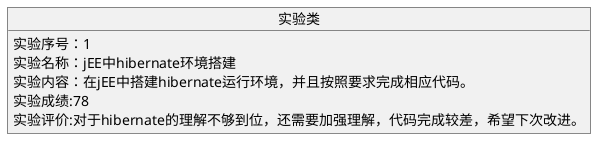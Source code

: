 @startuml


Object 实验类{
实验序号：1
实验名称：jEE中hibernate环境搭建
实验内容：在jEE中搭建hibernate运行环境，并且按照要求完成相应代码。
实验成绩:78
实验评价:对于hibernate的理解不够到位，还需要加强理解，代码完成较差，希望下次改进。
}


@enduml